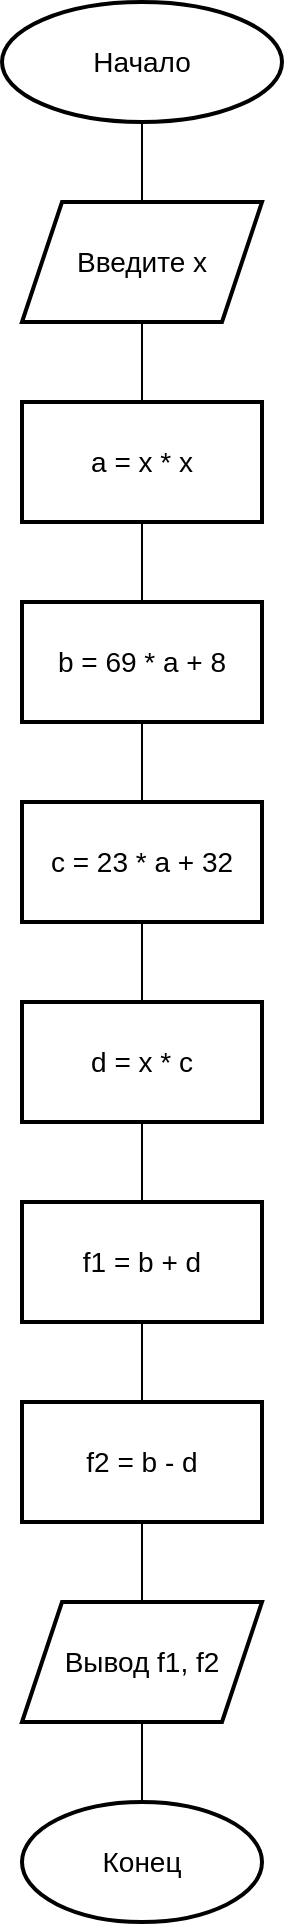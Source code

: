 <mxfile version="20.3.0" type="device"><diagram id="FXN_x-pCUe2gNNJg7XN-" name="Л1_Д1"><mxGraphModel dx="1597" dy="998" grid="1" gridSize="10" guides="1" tooltips="1" connect="1" arrows="1" fold="1" page="1" pageScale="1" pageWidth="827" pageHeight="1169" math="0" shadow="0"><root><mxCell id="0"/><mxCell id="1" parent="0"/><mxCell id="GhMm7flWTx8V1yTYUVde-8" value="" style="edgeStyle=none;rounded=0;orthogonalLoop=1;jettySize=auto;html=1;endArrow=none;endFill=0;fontSize=14;" parent="1" source="GhMm7flWTx8V1yTYUVde-3" target="GhMm7flWTx8V1yTYUVde-7" edge="1"><mxGeometry relative="1" as="geometry"/></mxCell><mxCell id="GhMm7flWTx8V1yTYUVde-3" value="Начало" style="strokeWidth=2;html=1;shape=mxgraph.flowchart.start_1;whiteSpace=wrap;fontSize=14;" parent="1" vertex="1"><mxGeometry x="302" y="78" width="140" height="60" as="geometry"/></mxCell><mxCell id="GhMm7flWTx8V1yTYUVde-13" value="" style="edgeStyle=none;rounded=0;orthogonalLoop=1;jettySize=auto;html=1;endArrow=none;endFill=0;fontSize=14;" parent="1" source="GhMm7flWTx8V1yTYUVde-7" target="GhMm7flWTx8V1yTYUVde-12" edge="1"><mxGeometry relative="1" as="geometry"/></mxCell><mxCell id="GhMm7flWTx8V1yTYUVde-7" value="Введите х" style="shape=parallelogram;perimeter=parallelogramPerimeter;whiteSpace=wrap;html=1;fixedSize=1;strokeWidth=2;fontSize=14;" parent="1" vertex="1"><mxGeometry x="312" y="178" width="120" height="60" as="geometry"/></mxCell><mxCell id="GhMm7flWTx8V1yTYUVde-15" value="" style="edgeStyle=none;rounded=0;orthogonalLoop=1;jettySize=auto;html=1;endArrow=none;endFill=0;fontSize=14;" parent="1" source="GhMm7flWTx8V1yTYUVde-12" target="GhMm7flWTx8V1yTYUVde-14" edge="1"><mxGeometry relative="1" as="geometry"/></mxCell><mxCell id="GhMm7flWTx8V1yTYUVde-12" value="a = x * x" style="whiteSpace=wrap;html=1;strokeWidth=2;fontSize=14;" parent="1" vertex="1"><mxGeometry x="312" y="278" width="120" height="60" as="geometry"/></mxCell><mxCell id="GhMm7flWTx8V1yTYUVde-17" value="" style="edgeStyle=none;rounded=0;orthogonalLoop=1;jettySize=auto;html=1;endArrow=none;endFill=0;fontSize=14;" parent="1" source="GhMm7flWTx8V1yTYUVde-14" target="GhMm7flWTx8V1yTYUVde-16" edge="1"><mxGeometry relative="1" as="geometry"/></mxCell><mxCell id="GhMm7flWTx8V1yTYUVde-14" value="b = 69 * a + 8" style="whiteSpace=wrap;html=1;strokeWidth=2;fontSize=14;" parent="1" vertex="1"><mxGeometry x="312" y="378" width="120" height="60" as="geometry"/></mxCell><mxCell id="GhMm7flWTx8V1yTYUVde-19" value="" style="edgeStyle=none;rounded=0;orthogonalLoop=1;jettySize=auto;html=1;endArrow=none;endFill=0;fontSize=14;" parent="1" source="GhMm7flWTx8V1yTYUVde-16" target="GhMm7flWTx8V1yTYUVde-18" edge="1"><mxGeometry relative="1" as="geometry"/></mxCell><mxCell id="GhMm7flWTx8V1yTYUVde-16" value="c = 23 * a + 32" style="whiteSpace=wrap;html=1;strokeWidth=2;fontSize=14;" parent="1" vertex="1"><mxGeometry x="312" y="478" width="120" height="60" as="geometry"/></mxCell><mxCell id="GhMm7flWTx8V1yTYUVde-21" value="" style="edgeStyle=none;rounded=0;orthogonalLoop=1;jettySize=auto;html=1;endArrow=none;endFill=0;fontSize=14;" parent="1" source="GhMm7flWTx8V1yTYUVde-18" target="GhMm7flWTx8V1yTYUVde-20" edge="1"><mxGeometry relative="1" as="geometry"/></mxCell><mxCell id="GhMm7flWTx8V1yTYUVde-18" value="d = x * c" style="whiteSpace=wrap;html=1;strokeWidth=2;fontSize=14;" parent="1" vertex="1"><mxGeometry x="312" y="578" width="120" height="60" as="geometry"/></mxCell><mxCell id="GhMm7flWTx8V1yTYUVde-23" value="" style="edgeStyle=none;rounded=0;orthogonalLoop=1;jettySize=auto;html=1;endArrow=none;endFill=0;fontSize=14;" parent="1" source="GhMm7flWTx8V1yTYUVde-20" target="GhMm7flWTx8V1yTYUVde-22" edge="1"><mxGeometry relative="1" as="geometry"/></mxCell><mxCell id="GhMm7flWTx8V1yTYUVde-20" value="f1 = b + d" style="whiteSpace=wrap;html=1;strokeWidth=2;fontSize=14;" parent="1" vertex="1"><mxGeometry x="312" y="678" width="120" height="60" as="geometry"/></mxCell><mxCell id="GhMm7flWTx8V1yTYUVde-25" value="" style="edgeStyle=none;rounded=0;orthogonalLoop=1;jettySize=auto;html=1;endArrow=none;endFill=0;fontSize=14;" parent="1" source="GhMm7flWTx8V1yTYUVde-22" target="GhMm7flWTx8V1yTYUVde-24" edge="1"><mxGeometry relative="1" as="geometry"/></mxCell><mxCell id="GhMm7flWTx8V1yTYUVde-22" value="f2 = b - d" style="whiteSpace=wrap;html=1;strokeWidth=2;fontSize=14;" parent="1" vertex="1"><mxGeometry x="312" y="778" width="120" height="60" as="geometry"/></mxCell><mxCell id="GhMm7flWTx8V1yTYUVde-27" value="" style="edgeStyle=none;rounded=0;orthogonalLoop=1;jettySize=auto;html=1;endArrow=none;endFill=0;fontSize=14;" parent="1" source="GhMm7flWTx8V1yTYUVde-24" target="GhMm7flWTx8V1yTYUVde-26" edge="1"><mxGeometry relative="1" as="geometry"/></mxCell><mxCell id="GhMm7flWTx8V1yTYUVde-24" value="Вывод f1, f2" style="shape=parallelogram;perimeter=parallelogramPerimeter;whiteSpace=wrap;html=1;fixedSize=1;strokeWidth=2;fontSize=14;" parent="1" vertex="1"><mxGeometry x="312" y="878" width="120" height="60" as="geometry"/></mxCell><mxCell id="GhMm7flWTx8V1yTYUVde-26" value="Конец" style="ellipse;whiteSpace=wrap;html=1;strokeWidth=2;fontSize=14;" parent="1" vertex="1"><mxGeometry x="312" y="978" width="120" height="60" as="geometry"/></mxCell></root></mxGraphModel></diagram></mxfile>